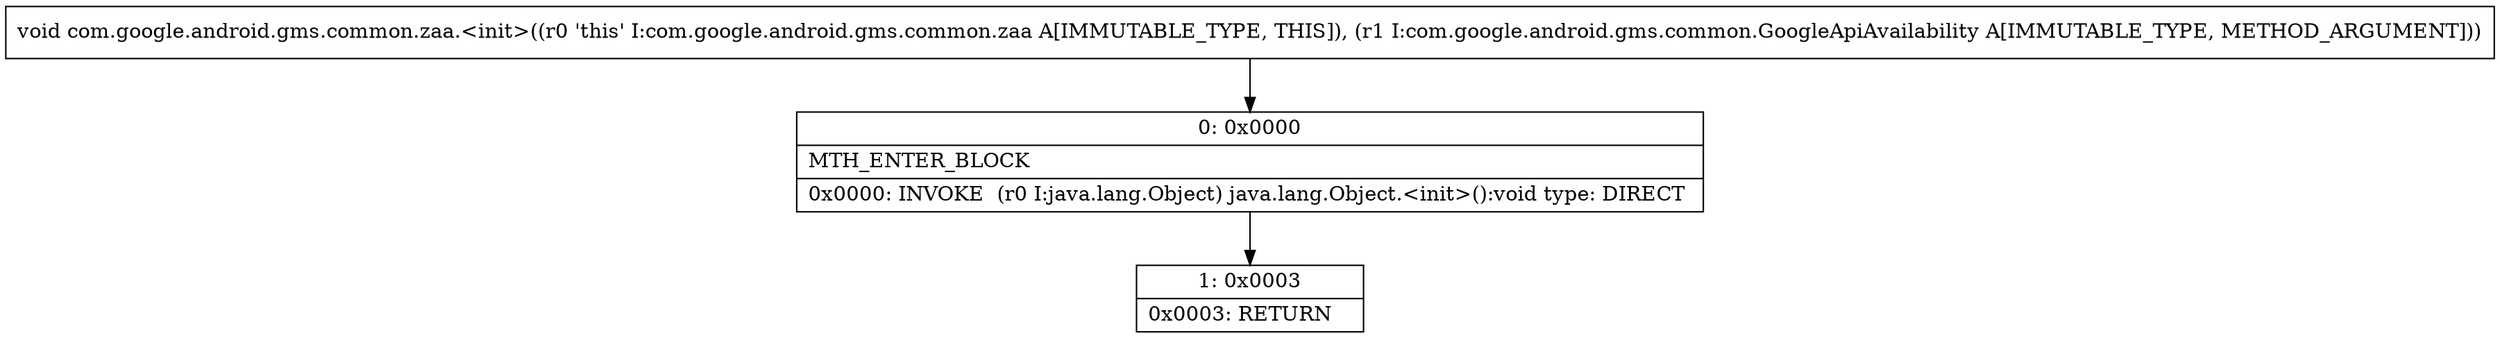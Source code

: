 digraph "CFG forcom.google.android.gms.common.zaa.\<init\>(Lcom\/google\/android\/gms\/common\/GoogleApiAvailability;)V" {
Node_0 [shape=record,label="{0\:\ 0x0000|MTH_ENTER_BLOCK\l|0x0000: INVOKE  (r0 I:java.lang.Object) java.lang.Object.\<init\>():void type: DIRECT \l}"];
Node_1 [shape=record,label="{1\:\ 0x0003|0x0003: RETURN   \l}"];
MethodNode[shape=record,label="{void com.google.android.gms.common.zaa.\<init\>((r0 'this' I:com.google.android.gms.common.zaa A[IMMUTABLE_TYPE, THIS]), (r1 I:com.google.android.gms.common.GoogleApiAvailability A[IMMUTABLE_TYPE, METHOD_ARGUMENT])) }"];
MethodNode -> Node_0;
Node_0 -> Node_1;
}

